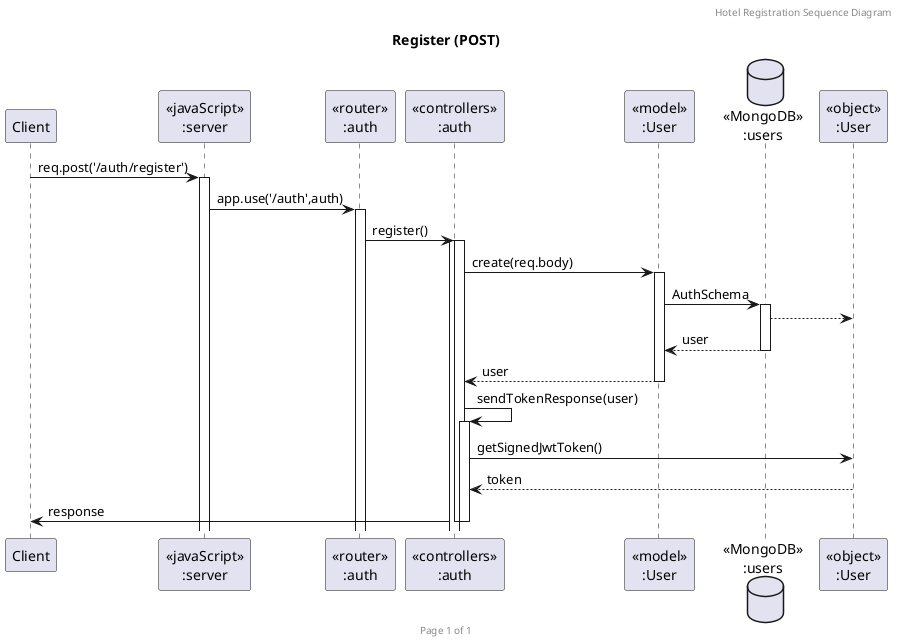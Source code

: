 @startuml Register (POST)

header Hotel Registration Sequence Diagram
footer Page %page% of %lastpage%
title "Register (POST)"

participant "Client" as client
participant "<<javaScript>>\n:server" as server
participant "<<router>>\n:auth" as routerAuth
participant "<<controllers>>\n:auth" as controllersAuths
participant "<<model>>\n:User" as modelAuth
database "<<MongoDB>>\n:users" as UsersDatabase
participant "<<object>>\n:User" as userObject

client -> server ++:req.post('/auth/register')
server -> routerAuth ++:app.use('/auth',auth)
routerAuth -> controllersAuths ++:register()
activate controllersAuths

controllersAuths -> modelAuth ++:create(req.body)
modelAuth -> UsersDatabase ++: AuthSchema
UsersDatabase --> userObject: 

UsersDatabase --> modelAuth --: user
controllersAuths <-- modelAuth --:user

' controllersAuths -> userObject ++: matchPassword(req.body.password)

controllersAuths -> controllersAuths ++: sendTokenResponse(user)
controllersAuths -> userObject :getSignedJwtToken()
userObject --> controllersAuths --: token

controllersAuths -> client --:response
deactivate controllersAuths

@enduml
